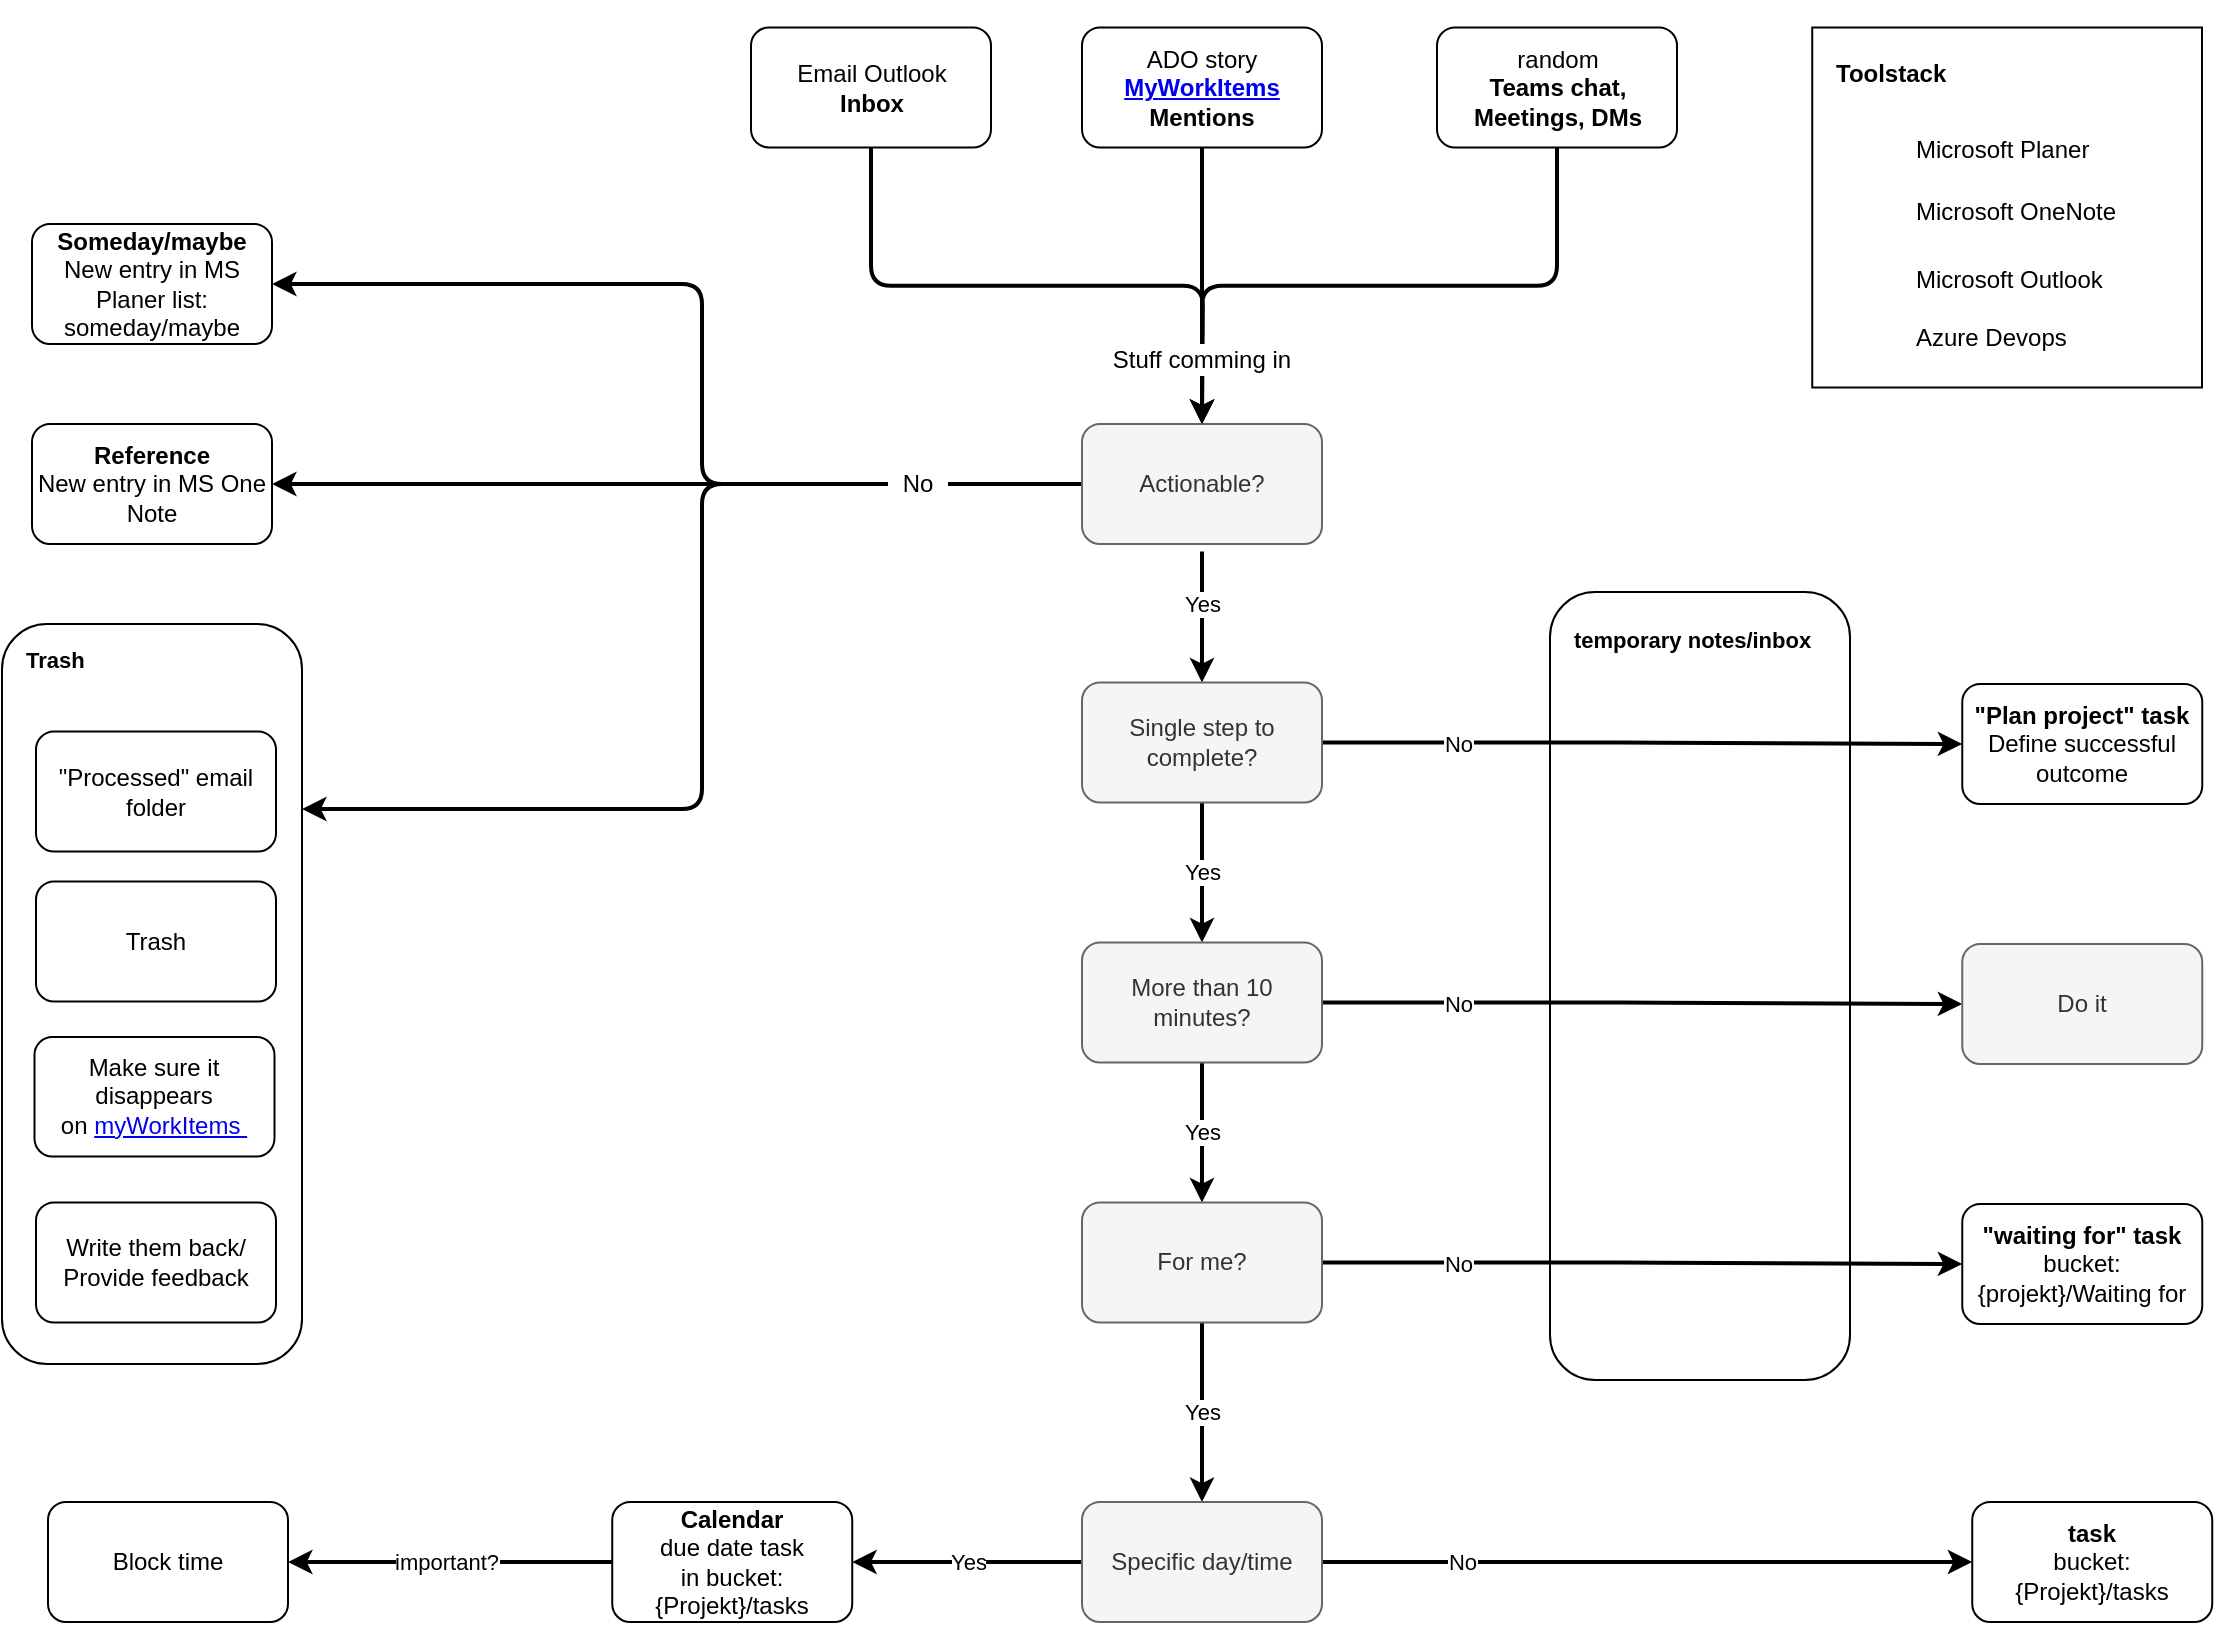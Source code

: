 <mxfile version="17.2.4" type="device"><diagram id="7S6b7M3IXBRrnASVNrcB" name="Seite-1"><mxGraphModel dx="1929" dy="1025" grid="1" gridSize="10" guides="1" tooltips="1" connect="1" arrows="1" fold="1" page="1" pageScale="1" pageWidth="827" pageHeight="1169" math="0" shadow="0"><root><mxCell id="0"/><mxCell id="1" parent="0"/><mxCell id="2kJ11Pe3TuHviI2EzQuh-4" value="" style="rounded=1;whiteSpace=wrap;html=1;" parent="1" vertex="1"><mxGeometry x="744" y="324" width="150" height="394" as="geometry"/></mxCell><mxCell id="8p4jewzCbbxTR2jqYNtm-57" value="" style="rounded=1;whiteSpace=wrap;html=1;fontSize=11;fillColor=default;" parent="1" vertex="1"><mxGeometry x="-30" y="340" width="150" height="370" as="geometry"/></mxCell><mxCell id="2kJ11Pe3TuHviI2EzQuh-23" style="edgeStyle=orthogonalEdgeStyle;rounded=1;orthogonalLoop=1;jettySize=auto;html=1;exitX=0.5;exitY=1;exitDx=0;exitDy=0;endArrow=classic;endFill=1;strokeWidth=2;" parent="1" source="8p4jewzCbbxTR2jqYNtm-1" edge="1"><mxGeometry relative="1" as="geometry"><mxPoint x="570" y="240" as="targetPoint"/></mxGeometry></mxCell><mxCell id="8p4jewzCbbxTR2jqYNtm-1" value="Email Outlook&lt;br&gt;&lt;b&gt;Inbox&lt;/b&gt;" style="rounded=1;whiteSpace=wrap;html=1;" parent="1" vertex="1"><mxGeometry x="344.5" y="41.75" width="120" height="60" as="geometry"/></mxCell><mxCell id="2kJ11Pe3TuHviI2EzQuh-22" style="edgeStyle=orthogonalEdgeStyle;rounded=1;orthogonalLoop=1;jettySize=auto;html=1;exitX=0.5;exitY=1;exitDx=0;exitDy=0;entryX=0.5;entryY=0;entryDx=0;entryDy=0;endArrow=classic;endFill=1;strokeWidth=2;" parent="1" source="8p4jewzCbbxTR2jqYNtm-4" target="8p4jewzCbbxTR2jqYNtm-7" edge="1"><mxGeometry relative="1" as="geometry"/></mxCell><mxCell id="8p4jewzCbbxTR2jqYNtm-4" value="ADO story&lt;br&gt;&lt;b&gt;&lt;a href=&quot;https://dev.azure.com/zurichinsurance/_work&quot;&gt;MyWorkItems&lt;br&gt;&lt;/a&gt;Mentions&lt;/b&gt;" style="rounded=1;whiteSpace=wrap;html=1;" parent="1" vertex="1"><mxGeometry x="510" y="41.75" width="120" height="60" as="geometry"/></mxCell><mxCell id="8p4jewzCbbxTR2jqYNtm-12" value="Yes" style="edgeStyle=orthogonalEdgeStyle;rounded=0;orthogonalLoop=1;jettySize=auto;html=1;entryX=0.5;entryY=0;entryDx=0;entryDy=0;strokeWidth=2;exitX=0.5;exitY=1;exitDx=0;exitDy=0;" parent="1" target="8p4jewzCbbxTR2jqYNtm-11" edge="1"><mxGeometry x="-0.199" relative="1" as="geometry"><mxPoint x="570" y="303.75" as="sourcePoint"/><Array as="points"><mxPoint x="570" y="340"/><mxPoint x="570" y="340"/></Array><mxPoint as="offset"/></mxGeometry></mxCell><mxCell id="2kJ11Pe3TuHviI2EzQuh-19" style="edgeStyle=orthogonalEdgeStyle;rounded=1;orthogonalLoop=1;jettySize=auto;html=1;exitX=0;exitY=0.5;exitDx=0;exitDy=0;entryX=1;entryY=0.5;entryDx=0;entryDy=0;endArrow=classic;endFill=1;strokeWidth=2;" parent="1" source="8p4jewzCbbxTR2jqYNtm-7" target="8p4jewzCbbxTR2jqYNtm-20" edge="1"><mxGeometry relative="1" as="geometry"/></mxCell><mxCell id="2kJ11Pe3TuHviI2EzQuh-20" style="edgeStyle=orthogonalEdgeStyle;rounded=1;orthogonalLoop=1;jettySize=auto;html=1;exitX=0;exitY=0.5;exitDx=0;exitDy=0;entryX=1;entryY=0.5;entryDx=0;entryDy=0;endArrow=classic;endFill=1;strokeWidth=2;" parent="1" source="8p4jewzCbbxTR2jqYNtm-7" target="8p4jewzCbbxTR2jqYNtm-17" edge="1"><mxGeometry relative="1" as="geometry"><Array as="points"><mxPoint x="320" y="270"/><mxPoint x="320" y="170"/></Array></mxGeometry></mxCell><mxCell id="2kJ11Pe3TuHviI2EzQuh-21" style="edgeStyle=orthogonalEdgeStyle;rounded=1;orthogonalLoop=1;jettySize=auto;html=1;entryX=1;entryY=0.25;entryDx=0;entryDy=0;endArrow=classic;endFill=1;strokeWidth=2;startArrow=none;" parent="1" source="2kJ11Pe3TuHviI2EzQuh-24" target="8p4jewzCbbxTR2jqYNtm-57" edge="1"><mxGeometry relative="1" as="geometry"><Array as="points"><mxPoint x="320" y="270"/><mxPoint x="320" y="433"/></Array></mxGeometry></mxCell><mxCell id="8p4jewzCbbxTR2jqYNtm-7" value="Actionable?" style="rounded=1;whiteSpace=wrap;html=1;fillColor=#f5f5f5;fontColor=#333333;strokeColor=#666666;" parent="1" vertex="1"><mxGeometry x="510" y="240" width="120" height="60" as="geometry"/></mxCell><mxCell id="8p4jewzCbbxTR2jqYNtm-9" value="&quot;Processed&quot; email folder" style="rounded=1;whiteSpace=wrap;html=1;" parent="1" vertex="1"><mxGeometry x="-13" y="393.75" width="120" height="60" as="geometry"/></mxCell><mxCell id="8p4jewzCbbxTR2jqYNtm-14" value="Yes" style="edgeStyle=orthogonalEdgeStyle;rounded=0;orthogonalLoop=1;jettySize=auto;html=1;entryX=0.5;entryY=0;entryDx=0;entryDy=0;strokeWidth=2;" parent="1" source="8p4jewzCbbxTR2jqYNtm-11" target="8p4jewzCbbxTR2jqYNtm-13" edge="1"><mxGeometry relative="1" as="geometry"/></mxCell><mxCell id="8p4jewzCbbxTR2jqYNtm-33" value="No" style="edgeStyle=orthogonalEdgeStyle;rounded=1;orthogonalLoop=1;jettySize=auto;html=1;entryX=0;entryY=0.5;entryDx=0;entryDy=0;fontSize=11;strokeWidth=2;" parent="1" source="8p4jewzCbbxTR2jqYNtm-11" target="8p4jewzCbbxTR2jqYNtm-32" edge="1"><mxGeometry x="-0.577" y="-1" relative="1" as="geometry"><mxPoint x="990" y="459" as="targetPoint"/><mxPoint as="offset"/></mxGeometry></mxCell><mxCell id="8p4jewzCbbxTR2jqYNtm-11" value="Single step to complete?" style="rounded=1;whiteSpace=wrap;html=1;fillColor=#f5f5f5;fontColor=#333333;strokeColor=#666666;" parent="1" vertex="1"><mxGeometry x="510" y="369.25" width="120" height="60" as="geometry"/></mxCell><mxCell id="8p4jewzCbbxTR2jqYNtm-16" value="Yes" style="edgeStyle=orthogonalEdgeStyle;rounded=0;orthogonalLoop=1;jettySize=auto;html=1;strokeWidth=2;" parent="1" source="8p4jewzCbbxTR2jqYNtm-13" target="8p4jewzCbbxTR2jqYNtm-15" edge="1"><mxGeometry relative="1" as="geometry"/></mxCell><mxCell id="8p4jewzCbbxTR2jqYNtm-23" value="No" style="edgeStyle=orthogonalEdgeStyle;rounded=1;orthogonalLoop=1;jettySize=auto;html=1;entryX=0;entryY=0.5;entryDx=0;entryDy=0;fontSize=11;strokeWidth=2;" parent="1" source="8p4jewzCbbxTR2jqYNtm-13" target="8p4jewzCbbxTR2jqYNtm-22" edge="1"><mxGeometry x="-0.577" y="-1" relative="1" as="geometry"><mxPoint as="offset"/></mxGeometry></mxCell><mxCell id="8p4jewzCbbxTR2jqYNtm-13" value="More than 10 minutes?" style="rounded=1;whiteSpace=wrap;html=1;fillColor=#f5f5f5;fontColor=#333333;strokeColor=#666666;" parent="1" vertex="1"><mxGeometry x="510" y="499.25" width="120" height="60" as="geometry"/></mxCell><mxCell id="8p4jewzCbbxTR2jqYNtm-25" value="Yes" style="edgeStyle=orthogonalEdgeStyle;rounded=1;orthogonalLoop=1;jettySize=auto;html=1;entryX=0.5;entryY=0;entryDx=0;entryDy=0;fontSize=11;strokeWidth=2;" parent="1" source="8p4jewzCbbxTR2jqYNtm-15" target="8p4jewzCbbxTR2jqYNtm-24" edge="1"><mxGeometry relative="1" as="geometry"/></mxCell><mxCell id="8p4jewzCbbxTR2jqYNtm-31" value="No" style="edgeStyle=orthogonalEdgeStyle;rounded=1;orthogonalLoop=1;jettySize=auto;html=1;entryX=0;entryY=0.5;entryDx=0;entryDy=0;fontSize=11;strokeWidth=2;" parent="1" source="8p4jewzCbbxTR2jqYNtm-15" target="8p4jewzCbbxTR2jqYNtm-30" edge="1"><mxGeometry x="-0.577" y="-1" relative="1" as="geometry"><mxPoint as="offset"/></mxGeometry></mxCell><mxCell id="8p4jewzCbbxTR2jqYNtm-15" value="For me?" style="rounded=1;whiteSpace=wrap;html=1;fillColor=#f5f5f5;fontColor=#333333;strokeColor=#666666;" parent="1" vertex="1"><mxGeometry x="510" y="629.25" width="120" height="60" as="geometry"/></mxCell><mxCell id="8p4jewzCbbxTR2jqYNtm-17" value="&lt;b&gt;Someday/maybe&lt;/b&gt;&lt;br&gt;New entry in MS Planer list: someday/maybe" style="rounded=1;whiteSpace=wrap;html=1;" parent="1" vertex="1"><mxGeometry x="-15" y="140" width="120" height="60" as="geometry"/></mxCell><mxCell id="8p4jewzCbbxTR2jqYNtm-20" value="&lt;b&gt;Reference&lt;/b&gt;&lt;br&gt;New entry in MS One Note" style="rounded=1;whiteSpace=wrap;html=1;" parent="1" vertex="1"><mxGeometry x="-15" y="240" width="120" height="60" as="geometry"/></mxCell><mxCell id="8p4jewzCbbxTR2jqYNtm-22" value="Do it" style="rounded=1;whiteSpace=wrap;html=1;fillColor=#f5f5f5;strokeColor=#666666;fontColor=#333333;" parent="1" vertex="1"><mxGeometry x="950.13" y="500" width="120" height="60" as="geometry"/></mxCell><mxCell id="8p4jewzCbbxTR2jqYNtm-29" value="No" style="edgeStyle=orthogonalEdgeStyle;rounded=1;orthogonalLoop=1;jettySize=auto;html=1;entryX=0;entryY=0.5;entryDx=0;entryDy=0;fontSize=11;strokeWidth=2;exitX=1;exitY=0.5;exitDx=0;exitDy=0;" parent="1" source="8p4jewzCbbxTR2jqYNtm-24" target="8p4jewzCbbxTR2jqYNtm-28" edge="1"><mxGeometry x="-0.569" relative="1" as="geometry"><mxPoint x="280" y="933" as="sourcePoint"/><mxPoint as="offset"/></mxGeometry></mxCell><mxCell id="2kJ11Pe3TuHviI2EzQuh-36" value="Yes" style="edgeStyle=orthogonalEdgeStyle;rounded=1;orthogonalLoop=1;jettySize=auto;html=1;endArrow=classic;endFill=1;strokeWidth=2;entryX=1;entryY=0.5;entryDx=0;entryDy=0;" parent="1" source="8p4jewzCbbxTR2jqYNtm-24" target="2kJ11Pe3TuHviI2EzQuh-37" edge="1"><mxGeometry relative="1" as="geometry"><mxPoint x="400" y="809" as="targetPoint"/></mxGeometry></mxCell><mxCell id="8p4jewzCbbxTR2jqYNtm-24" value="Specific day/time" style="rounded=1;whiteSpace=wrap;html=1;fillColor=#f5f5f5;fontColor=#333333;strokeColor=#666666;" parent="1" vertex="1"><mxGeometry x="510" y="779" width="120" height="60" as="geometry"/></mxCell><mxCell id="8p4jewzCbbxTR2jqYNtm-68" style="edgeStyle=orthogonalEdgeStyle;rounded=1;orthogonalLoop=1;jettySize=auto;html=1;entryX=1;entryY=0.5;entryDx=0;entryDy=0;fontSize=11;strokeWidth=2;exitX=0;exitY=0.5;exitDx=0;exitDy=0;" parent="1" source="2kJ11Pe3TuHviI2EzQuh-37" target="8p4jewzCbbxTR2jqYNtm-66" edge="1"><mxGeometry relative="1" as="geometry"><mxPoint x="272" y="814" as="sourcePoint"/></mxGeometry></mxCell><mxCell id="8p4jewzCbbxTR2jqYNtm-69" value="important?" style="edgeLabel;html=1;align=center;verticalAlign=middle;resizable=0;points=[];fontSize=11;" parent="8p4jewzCbbxTR2jqYNtm-68" vertex="1" connectable="0"><mxGeometry x="0.141" relative="1" as="geometry"><mxPoint x="9" as="offset"/></mxGeometry></mxCell><mxCell id="8p4jewzCbbxTR2jqYNtm-28" value="&lt;b&gt;task&lt;/b&gt;&lt;br&gt;bucket: {Projekt}/tasks" style="rounded=1;whiteSpace=wrap;html=1;" parent="1" vertex="1"><mxGeometry x="955.12" y="779" width="120" height="60" as="geometry"/></mxCell><mxCell id="8p4jewzCbbxTR2jqYNtm-30" value="&lt;b&gt;&quot;waiting for&quot; task&lt;/b&gt;&lt;br&gt;bucket: &lt;br&gt;{projekt}/Waiting for" style="rounded=1;whiteSpace=wrap;html=1;" parent="1" vertex="1"><mxGeometry x="950.13" y="630" width="120" height="60" as="geometry"/></mxCell><mxCell id="8p4jewzCbbxTR2jqYNtm-32" value="&lt;b&gt;&quot;Plan project&quot; task&lt;/b&gt;&lt;br&gt;Define successful outcome" style="rounded=1;whiteSpace=wrap;html=1;" parent="1" vertex="1"><mxGeometry x="950.13" y="370" width="120" height="60" as="geometry"/></mxCell><mxCell id="8p4jewzCbbxTR2jqYNtm-38" value="" style="shape=image;verticalLabelPosition=bottom;labelBackgroundColor=default;verticalAlign=top;aspect=fixed;imageAspect=0;image=https://upload.wikimedia.org/wikipedia/commons/thumb/f/f3/Microsoft_Planner_%282019%E2%80%93present%29.svg/1843px-Microsoft_Planner_%282019%E2%80%93present%29.svg.png;" parent="1" vertex="1"><mxGeometry x="-21.23" y="129" width="20.25" height="22.5" as="geometry"/></mxCell><mxCell id="8p4jewzCbbxTR2jqYNtm-39" value="" style="shape=image;verticalLabelPosition=bottom;labelBackgroundColor=default;verticalAlign=top;aspect=fixed;imageAspect=0;image=https://upload.wikimedia.org/wikipedia/commons/thumb/1/10/Microsoft_Office_OneNote_%282019%E2%80%93present%29.svg/1101px-Microsoft_Office_OneNote_%282019%E2%80%93present%29.svg.png;" parent="1" vertex="1"><mxGeometry x="-25" y="226" width="25.79" height="24" as="geometry"/></mxCell><mxCell id="8p4jewzCbbxTR2jqYNtm-40" value="" style="shape=image;verticalLabelPosition=bottom;labelBackgroundColor=default;verticalAlign=top;aspect=fixed;imageAspect=0;image=https://upload.wikimedia.org/wikipedia/commons/thumb/d/df/Microsoft_Office_Outlook_%282018%E2%80%93present%29.svg/826px-Microsoft_Office_Outlook_%282018%E2%80%93present%29.svg.png;" parent="1" vertex="1"><mxGeometry x="-23" y="383.75" width="24.76" height="23" as="geometry"/></mxCell><mxCell id="8p4jewzCbbxTR2jqYNtm-41" value="" style="shape=image;verticalLabelPosition=bottom;labelBackgroundColor=default;verticalAlign=top;aspect=fixed;imageAspect=0;image=https://upload.wikimedia.org/wikipedia/commons/thumb/d/df/Microsoft_Office_Outlook_%282018%E2%80%93present%29.svg/826px-Microsoft_Office_Outlook_%282018%E2%80%93present%29.svg.png;" parent="1" vertex="1"><mxGeometry x="332.5" y="34.25" width="24.76" height="23" as="geometry"/></mxCell><mxCell id="8p4jewzCbbxTR2jqYNtm-42" value="" style="shape=image;verticalLabelPosition=bottom;labelBackgroundColor=default;verticalAlign=top;aspect=fixed;imageAspect=0;image=https://cdn.iconscout.com/icon/free/png-256/azure-devops-3628645-3029870.png;" parent="1" vertex="1"><mxGeometry x="500" y="28.25" width="30" height="30" as="geometry"/></mxCell><mxCell id="8p4jewzCbbxTR2jqYNtm-43" value="random&lt;br&gt;&lt;b&gt;Teams chat, Meetings,&amp;nbsp;DMs&lt;/b&gt;" style="rounded=1;whiteSpace=wrap;html=1;" parent="1" vertex="1"><mxGeometry x="687.5" y="41.75" width="120" height="60" as="geometry"/></mxCell><mxCell id="8p4jewzCbbxTR2jqYNtm-47" value="" style="shape=image;verticalLabelPosition=bottom;labelBackgroundColor=default;verticalAlign=top;aspect=fixed;imageAspect=0;image=https://cdn-icons-png.flaticon.com/512/1669/1669439.png;" parent="1" vertex="1"><mxGeometry x="672.5" y="28.25" width="35" height="35" as="geometry"/></mxCell><mxCell id="8p4jewzCbbxTR2jqYNtm-49" value="" style="shape=image;verticalLabelPosition=bottom;labelBackgroundColor=default;verticalAlign=top;aspect=fixed;imageAspect=0;image=https://upload.wikimedia.org/wikipedia/commons/thumb/f/f3/Microsoft_Planner_%282019%E2%80%93present%29.svg/1843px-Microsoft_Planner_%282019%E2%80%93present%29.svg.png;" parent="1" vertex="1"><mxGeometry x="945" y="360" width="20.25" height="22.5" as="geometry"/></mxCell><mxCell id="8p4jewzCbbxTR2jqYNtm-50" value="" style="shape=image;verticalLabelPosition=bottom;labelBackgroundColor=default;verticalAlign=top;aspect=fixed;imageAspect=0;image=https://upload.wikimedia.org/wikipedia/commons/thumb/f/f3/Microsoft_Planner_%282019%E2%80%93present%29.svg/1843px-Microsoft_Planner_%282019%E2%80%93present%29.svg.png;" parent="1" vertex="1"><mxGeometry x="945.01" y="620" width="20.25" height="22.5" as="geometry"/></mxCell><mxCell id="8p4jewzCbbxTR2jqYNtm-51" value="" style="shape=image;verticalLabelPosition=bottom;labelBackgroundColor=default;verticalAlign=top;aspect=fixed;imageAspect=0;image=https://upload.wikimedia.org/wikipedia/commons/thumb/f/f3/Microsoft_Planner_%282019%E2%80%93present%29.svg/1843px-Microsoft_Planner_%282019%E2%80%93present%29.svg.png;" parent="1" vertex="1"><mxGeometry x="950" y="770" width="20.25" height="22.5" as="geometry"/></mxCell><mxCell id="8p4jewzCbbxTR2jqYNtm-58" value="&lt;b&gt;Trash&lt;/b&gt;" style="text;html=1;strokeColor=none;fillColor=none;align=left;verticalAlign=middle;whiteSpace=wrap;rounded=0;fontSize=11;" parent="1" vertex="1"><mxGeometry x="-20" y="343" width="60" height="30" as="geometry"/></mxCell><mxCell id="8p4jewzCbbxTR2jqYNtm-59" value="Make sure it disappears on&amp;nbsp;&lt;a href=&quot;https://dev.azure.com/zurichinsurance/_work&quot;&gt;myWorkItems&amp;nbsp;&lt;/a&gt;" style="rounded=1;whiteSpace=wrap;html=1;" parent="1" vertex="1"><mxGeometry x="-13.76" y="546.5" width="120" height="59.75" as="geometry"/></mxCell><mxCell id="8p4jewzCbbxTR2jqYNtm-61" value="" style="shape=image;verticalLabelPosition=bottom;labelBackgroundColor=default;verticalAlign=top;aspect=fixed;imageAspect=0;image=https://cdn.iconscout.com/icon/free/png-256/azure-devops-3628645-3029870.png;" parent="1" vertex="1"><mxGeometry x="-24" y="532.5" width="25" height="25" as="geometry"/></mxCell><mxCell id="8p4jewzCbbxTR2jqYNtm-62" value="Write them back/ Provide feedback" style="rounded=1;whiteSpace=wrap;html=1;" parent="1" vertex="1"><mxGeometry x="-13" y="629.25" width="120" height="60" as="geometry"/></mxCell><mxCell id="8p4jewzCbbxTR2jqYNtm-64" value="" style="shape=image;verticalLabelPosition=bottom;labelBackgroundColor=default;verticalAlign=top;aspect=fixed;imageAspect=0;image=https://cdn-icons-png.flaticon.com/512/1669/1669439.png;" parent="1" vertex="1"><mxGeometry x="-28.24" y="609.25" width="35" height="35" as="geometry"/></mxCell><mxCell id="8p4jewzCbbxTR2jqYNtm-66" value="&lt;span&gt;Block time&lt;/span&gt;" style="rounded=1;whiteSpace=wrap;html=1;fontStyle=0" parent="1" vertex="1"><mxGeometry x="-7" y="779" width="120" height="60" as="geometry"/></mxCell><mxCell id="8p4jewzCbbxTR2jqYNtm-67" value="" style="shape=image;verticalLabelPosition=bottom;labelBackgroundColor=default;verticalAlign=top;aspect=fixed;imageAspect=0;image=https://upload.wikimedia.org/wikipedia/commons/thumb/d/df/Microsoft_Office_Outlook_%282018%E2%80%93present%29.svg/826px-Microsoft_Office_Outlook_%282018%E2%80%93present%29.svg.png;" parent="1" vertex="1"><mxGeometry x="-19" y="769" width="24.76" height="23" as="geometry"/></mxCell><mxCell id="2kJ11Pe3TuHviI2EzQuh-2" value="" style="shape=image;verticalLabelPosition=bottom;labelBackgroundColor=default;verticalAlign=top;aspect=fixed;imageAspect=0;image=https://upload.wikimedia.org/wikipedia/commons/thumb/1/10/Microsoft_Office_OneNote_%282019%E2%80%93present%29.svg/1101px-Microsoft_Office_OneNote_%282019%E2%80%93present%29.svg.png;" parent="1" vertex="1"><mxGeometry x="735.71" y="316" width="25.79" height="24" as="geometry"/></mxCell><mxCell id="2kJ11Pe3TuHviI2EzQuh-5" value="&lt;b&gt;temporary notes/inbox&lt;/b&gt;" style="text;html=1;strokeColor=none;fillColor=none;align=left;verticalAlign=middle;whiteSpace=wrap;rounded=0;fontSize=11;" parent="1" vertex="1"><mxGeometry x="754" y="332.75" width="170" height="30" as="geometry"/></mxCell><mxCell id="2kJ11Pe3TuHviI2EzQuh-7" value="" style="edgeStyle=orthogonalEdgeStyle;rounded=1;orthogonalLoop=1;jettySize=auto;html=1;entryX=0.5;entryY=0;entryDx=0;entryDy=0;fontSize=11;strokeWidth=2;exitX=0.5;exitY=1;exitDx=0;exitDy=0;endArrow=classic;endFill=1;" parent="1" source="8p4jewzCbbxTR2jqYNtm-43" target="8p4jewzCbbxTR2jqYNtm-7" edge="1"><mxGeometry relative="1" as="geometry"><mxPoint x="975" y="180" as="sourcePoint"/><mxPoint x="975" y="243.75" as="targetPoint"/></mxGeometry></mxCell><mxCell id="2kJ11Pe3TuHviI2EzQuh-12" value="Trash" style="rounded=1;whiteSpace=wrap;html=1;" parent="1" vertex="1"><mxGeometry x="-13" y="468.75" width="120" height="60" as="geometry"/></mxCell><mxCell id="2kJ11Pe3TuHviI2EzQuh-13" value="" style="shape=image;verticalLabelPosition=bottom;labelBackgroundColor=default;verticalAlign=top;aspect=fixed;imageAspect=0;image=https://upload.wikimedia.org/wikipedia/commons/thumb/d/df/Microsoft_Office_Outlook_%282018%E2%80%93present%29.svg/826px-Microsoft_Office_Outlook_%282018%E2%80%93present%29.svg.png;" parent="1" vertex="1"><mxGeometry x="-23" y="458.75" width="24.76" height="23" as="geometry"/></mxCell><mxCell id="2kJ11Pe3TuHviI2EzQuh-17" value="" style="rounded=0;whiteSpace=wrap;html=1;" parent="1" vertex="1"><mxGeometry x="875.12" y="41.75" width="194.88" height="180" as="geometry"/></mxCell><mxCell id="2kJ11Pe3TuHviI2EzQuh-18" value="Toolstack" style="text;html=1;strokeColor=none;fillColor=none;align=left;verticalAlign=middle;whiteSpace=wrap;rounded=0;fontStyle=1" parent="1" vertex="1"><mxGeometry x="885.12" y="50" width="60" height="30" as="geometry"/></mxCell><mxCell id="2kJ11Pe3TuHviI2EzQuh-24" value="No" style="text;html=1;strokeColor=none;fillColor=default;align=center;verticalAlign=middle;whiteSpace=wrap;rounded=0;" parent="1" vertex="1"><mxGeometry x="413" y="255" width="30" height="30" as="geometry"/></mxCell><mxCell id="2kJ11Pe3TuHviI2EzQuh-26" value="" style="shape=image;verticalLabelPosition=bottom;labelBackgroundColor=default;verticalAlign=top;aspect=fixed;imageAspect=0;image=https://upload.wikimedia.org/wikipedia/commons/thumb/f/f3/Microsoft_Planner_%282019%E2%80%93present%29.svg/1843px-Microsoft_Planner_%282019%E2%80%93present%29.svg.png;" parent="1" vertex="1"><mxGeometry x="885.12" y="91.75" width="20.25" height="22.5" as="geometry"/></mxCell><mxCell id="2kJ11Pe3TuHviI2EzQuh-27" value="Microsoft Planer" style="text;html=1;strokeColor=none;fillColor=none;align=left;verticalAlign=middle;whiteSpace=wrap;rounded=0;" parent="1" vertex="1"><mxGeometry x="925.12" y="87.75" width="134.88" height="30" as="geometry"/></mxCell><mxCell id="2kJ11Pe3TuHviI2EzQuh-28" value="" style="shape=image;verticalLabelPosition=bottom;labelBackgroundColor=default;verticalAlign=top;aspect=fixed;imageAspect=0;image=https://upload.wikimedia.org/wikipedia/commons/thumb/1/10/Microsoft_Office_OneNote_%282019%E2%80%93present%29.svg/1101px-Microsoft_Office_OneNote_%282019%E2%80%93present%29.svg.png;" parent="1" vertex="1"><mxGeometry x="885.12" y="123.75" width="21.49" height="20" as="geometry"/></mxCell><mxCell id="2kJ11Pe3TuHviI2EzQuh-29" value="Microsoft OneNote" style="text;html=1;strokeColor=none;fillColor=none;align=left;verticalAlign=middle;whiteSpace=wrap;rounded=0;" parent="1" vertex="1"><mxGeometry x="925.12" y="118.75" width="134.88" height="30" as="geometry"/></mxCell><mxCell id="2kJ11Pe3TuHviI2EzQuh-30" value="" style="shape=image;verticalLabelPosition=bottom;labelBackgroundColor=default;verticalAlign=top;aspect=fixed;imageAspect=0;image=https://upload.wikimedia.org/wikipedia/commons/thumb/d/df/Microsoft_Office_Outlook_%282018%E2%80%93present%29.svg/826px-Microsoft_Office_Outlook_%282018%E2%80%93present%29.svg.png;" parent="1" vertex="1"><mxGeometry x="885.12" y="155.75" width="21.53" height="20" as="geometry"/></mxCell><mxCell id="2kJ11Pe3TuHviI2EzQuh-31" value="Microsoft Outlook" style="text;html=1;strokeColor=none;fillColor=none;align=left;verticalAlign=middle;whiteSpace=wrap;rounded=0;" parent="1" vertex="1"><mxGeometry x="925.12" y="152.75" width="134.88" height="30" as="geometry"/></mxCell><mxCell id="2kJ11Pe3TuHviI2EzQuh-32" value="" style="shape=image;verticalLabelPosition=bottom;labelBackgroundColor=default;verticalAlign=top;aspect=fixed;imageAspect=0;image=https://cdn.iconscout.com/icon/free/png-256/azure-devops-3628645-3029870.png;" parent="1" vertex="1"><mxGeometry x="887.5" y="185.75" width="20" height="20" as="geometry"/></mxCell><mxCell id="2kJ11Pe3TuHviI2EzQuh-33" value="Azure Devops" style="text;html=1;strokeColor=none;fillColor=none;align=left;verticalAlign=middle;whiteSpace=wrap;rounded=0;" parent="1" vertex="1"><mxGeometry x="925.12" y="181.75" width="134.88" height="30" as="geometry"/></mxCell><mxCell id="2kJ11Pe3TuHviI2EzQuh-37" value="&lt;b&gt;Calendar&lt;/b&gt;&lt;br&gt;due date task in&amp;nbsp;bucket: {Projekt}/tasks" style="rounded=1;whiteSpace=wrap;html=1;" parent="1" vertex="1"><mxGeometry x="275.12" y="779" width="120" height="60" as="geometry"/></mxCell><mxCell id="2kJ11Pe3TuHviI2EzQuh-38" value="" style="shape=image;verticalLabelPosition=bottom;labelBackgroundColor=default;verticalAlign=top;aspect=fixed;imageAspect=0;image=https://upload.wikimedia.org/wikipedia/commons/thumb/f/f3/Microsoft_Planner_%282019%E2%80%93present%29.svg/1843px-Microsoft_Planner_%282019%E2%80%93present%29.svg.png;" parent="1" vertex="1"><mxGeometry x="270" y="770" width="20.25" height="22.5" as="geometry"/></mxCell><mxCell id="2kJ11Pe3TuHviI2EzQuh-39" value="Stuff comming in" style="text;html=1;strokeColor=none;fillColor=default;align=center;verticalAlign=middle;whiteSpace=wrap;rounded=0;" parent="1" vertex="1"><mxGeometry x="510" y="200" width="120" height="16" as="geometry"/></mxCell></root></mxGraphModel></diagram></mxfile>